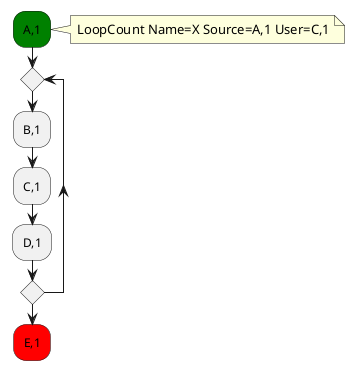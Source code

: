 @startuml
#green:A,1;
note right 
  LoopCount Name=X Source=A,1 User=C,1
end note  
repeat
  :B,1;
  :C,1;
  :D,1;
repeat while
#red:E,1;
@enduml